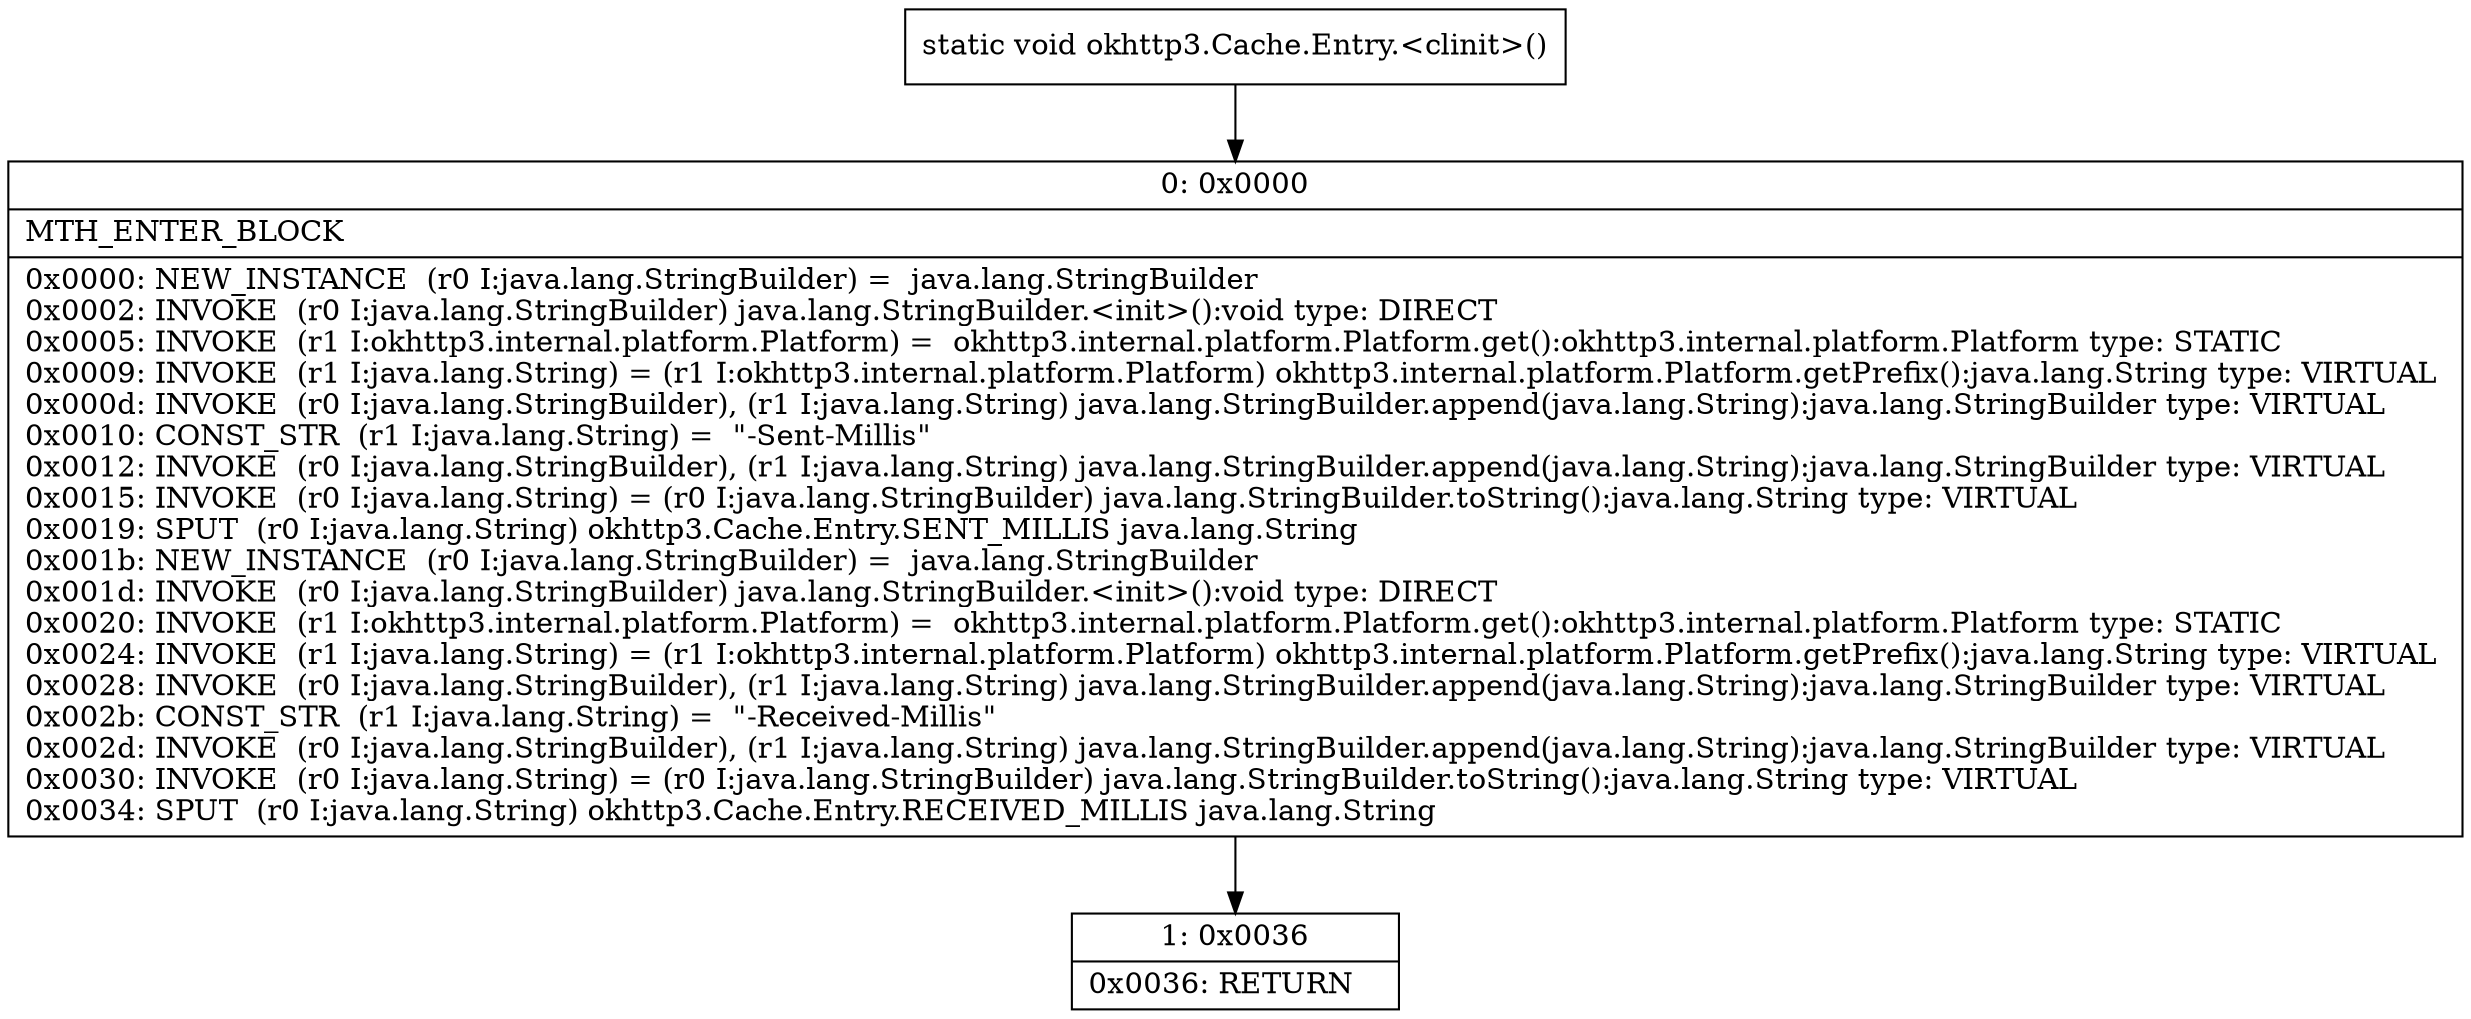 digraph "CFG forokhttp3.Cache.Entry.\<clinit\>()V" {
Node_0 [shape=record,label="{0\:\ 0x0000|MTH_ENTER_BLOCK\l|0x0000: NEW_INSTANCE  (r0 I:java.lang.StringBuilder) =  java.lang.StringBuilder \l0x0002: INVOKE  (r0 I:java.lang.StringBuilder) java.lang.StringBuilder.\<init\>():void type: DIRECT \l0x0005: INVOKE  (r1 I:okhttp3.internal.platform.Platform) =  okhttp3.internal.platform.Platform.get():okhttp3.internal.platform.Platform type: STATIC \l0x0009: INVOKE  (r1 I:java.lang.String) = (r1 I:okhttp3.internal.platform.Platform) okhttp3.internal.platform.Platform.getPrefix():java.lang.String type: VIRTUAL \l0x000d: INVOKE  (r0 I:java.lang.StringBuilder), (r1 I:java.lang.String) java.lang.StringBuilder.append(java.lang.String):java.lang.StringBuilder type: VIRTUAL \l0x0010: CONST_STR  (r1 I:java.lang.String) =  \"\-Sent\-Millis\" \l0x0012: INVOKE  (r0 I:java.lang.StringBuilder), (r1 I:java.lang.String) java.lang.StringBuilder.append(java.lang.String):java.lang.StringBuilder type: VIRTUAL \l0x0015: INVOKE  (r0 I:java.lang.String) = (r0 I:java.lang.StringBuilder) java.lang.StringBuilder.toString():java.lang.String type: VIRTUAL \l0x0019: SPUT  (r0 I:java.lang.String) okhttp3.Cache.Entry.SENT_MILLIS java.lang.String \l0x001b: NEW_INSTANCE  (r0 I:java.lang.StringBuilder) =  java.lang.StringBuilder \l0x001d: INVOKE  (r0 I:java.lang.StringBuilder) java.lang.StringBuilder.\<init\>():void type: DIRECT \l0x0020: INVOKE  (r1 I:okhttp3.internal.platform.Platform) =  okhttp3.internal.platform.Platform.get():okhttp3.internal.platform.Platform type: STATIC \l0x0024: INVOKE  (r1 I:java.lang.String) = (r1 I:okhttp3.internal.platform.Platform) okhttp3.internal.platform.Platform.getPrefix():java.lang.String type: VIRTUAL \l0x0028: INVOKE  (r0 I:java.lang.StringBuilder), (r1 I:java.lang.String) java.lang.StringBuilder.append(java.lang.String):java.lang.StringBuilder type: VIRTUAL \l0x002b: CONST_STR  (r1 I:java.lang.String) =  \"\-Received\-Millis\" \l0x002d: INVOKE  (r0 I:java.lang.StringBuilder), (r1 I:java.lang.String) java.lang.StringBuilder.append(java.lang.String):java.lang.StringBuilder type: VIRTUAL \l0x0030: INVOKE  (r0 I:java.lang.String) = (r0 I:java.lang.StringBuilder) java.lang.StringBuilder.toString():java.lang.String type: VIRTUAL \l0x0034: SPUT  (r0 I:java.lang.String) okhttp3.Cache.Entry.RECEIVED_MILLIS java.lang.String \l}"];
Node_1 [shape=record,label="{1\:\ 0x0036|0x0036: RETURN   \l}"];
MethodNode[shape=record,label="{static void okhttp3.Cache.Entry.\<clinit\>() }"];
MethodNode -> Node_0;
Node_0 -> Node_1;
}

